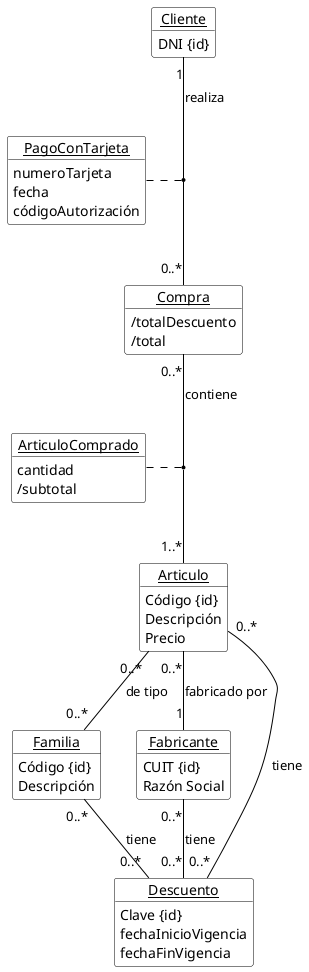 @startuml
skinparam monochrome true
skinparam style strictuml
skinparam {
    roundcorner 5
    objectBackgroundColor White
    objectBorderColor black
    ArrowColor black
}
hide circle

object Cliente {
  DNI {id}
}

object Articulo {
  Código {id}
  Descripción
  Precio
}
object Familia {
  Código {id}
  Descripción
}
object Fabricante {
  CUIT {id}
  Razón Social
}
object Descuento {
  Clave {id}
  fechaInicioVigencia
  fechaFinVigencia
}
object Compra {
  /totalDescuento
  /total
}
object ArticuloComprado {
  cantidad
  /subtotal
}
object PagoConTarjeta {
  numeroTarjeta
  fecha
  códigoAutorización
}


Articulo "0..*" -- "0..*" Familia : de tipo
Articulo "0..*" -- "1" Fabricante : fabricado por

Compra "0..*" -- "1..*" Articulo : contiene
ArticuloComprado .. (Compra,Articulo)

Cliente "1"--"0..*" Compra : realiza
PagoConTarjeta .. (Cliente, Compra)

Articulo "0..*"--"0..*" Descuento : tiene
Familia "0..*"--"0..*" Descuento : tiene
Fabricante "0..*"--"0..*" Descuento : tiene


@enduml

